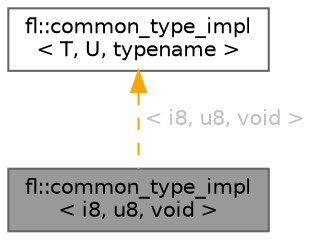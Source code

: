 digraph "fl::common_type_impl&lt; i8, u8, void &gt;"
{
 // INTERACTIVE_SVG=YES
 // LATEX_PDF_SIZE
  bgcolor="transparent";
  edge [fontname=Helvetica,fontsize=10,labelfontname=Helvetica,labelfontsize=10];
  node [fontname=Helvetica,fontsize=10,shape=box,height=0.2,width=0.4];
  Node1 [id="Node000001",label="fl::common_type_impl\l\< i8, u8, void \>",height=0.2,width=0.4,color="gray40", fillcolor="grey60", style="filled", fontcolor="black",tooltip=" "];
  Node2 -> Node1 [id="edge1_Node000001_Node000002",dir="back",color="orange",style="dashed",tooltip=" ",label=" \< i8, u8, void \>",fontcolor="grey" ];
  Node2 [id="Node000002",label="fl::common_type_impl\l\< T, U, typename \>",height=0.2,width=0.4,color="gray40", fillcolor="white", style="filled",URL="$d4/d36/namespacefl.html#d4/d2b/structfl_1_1common__type__impl",tooltip=" "];
}
